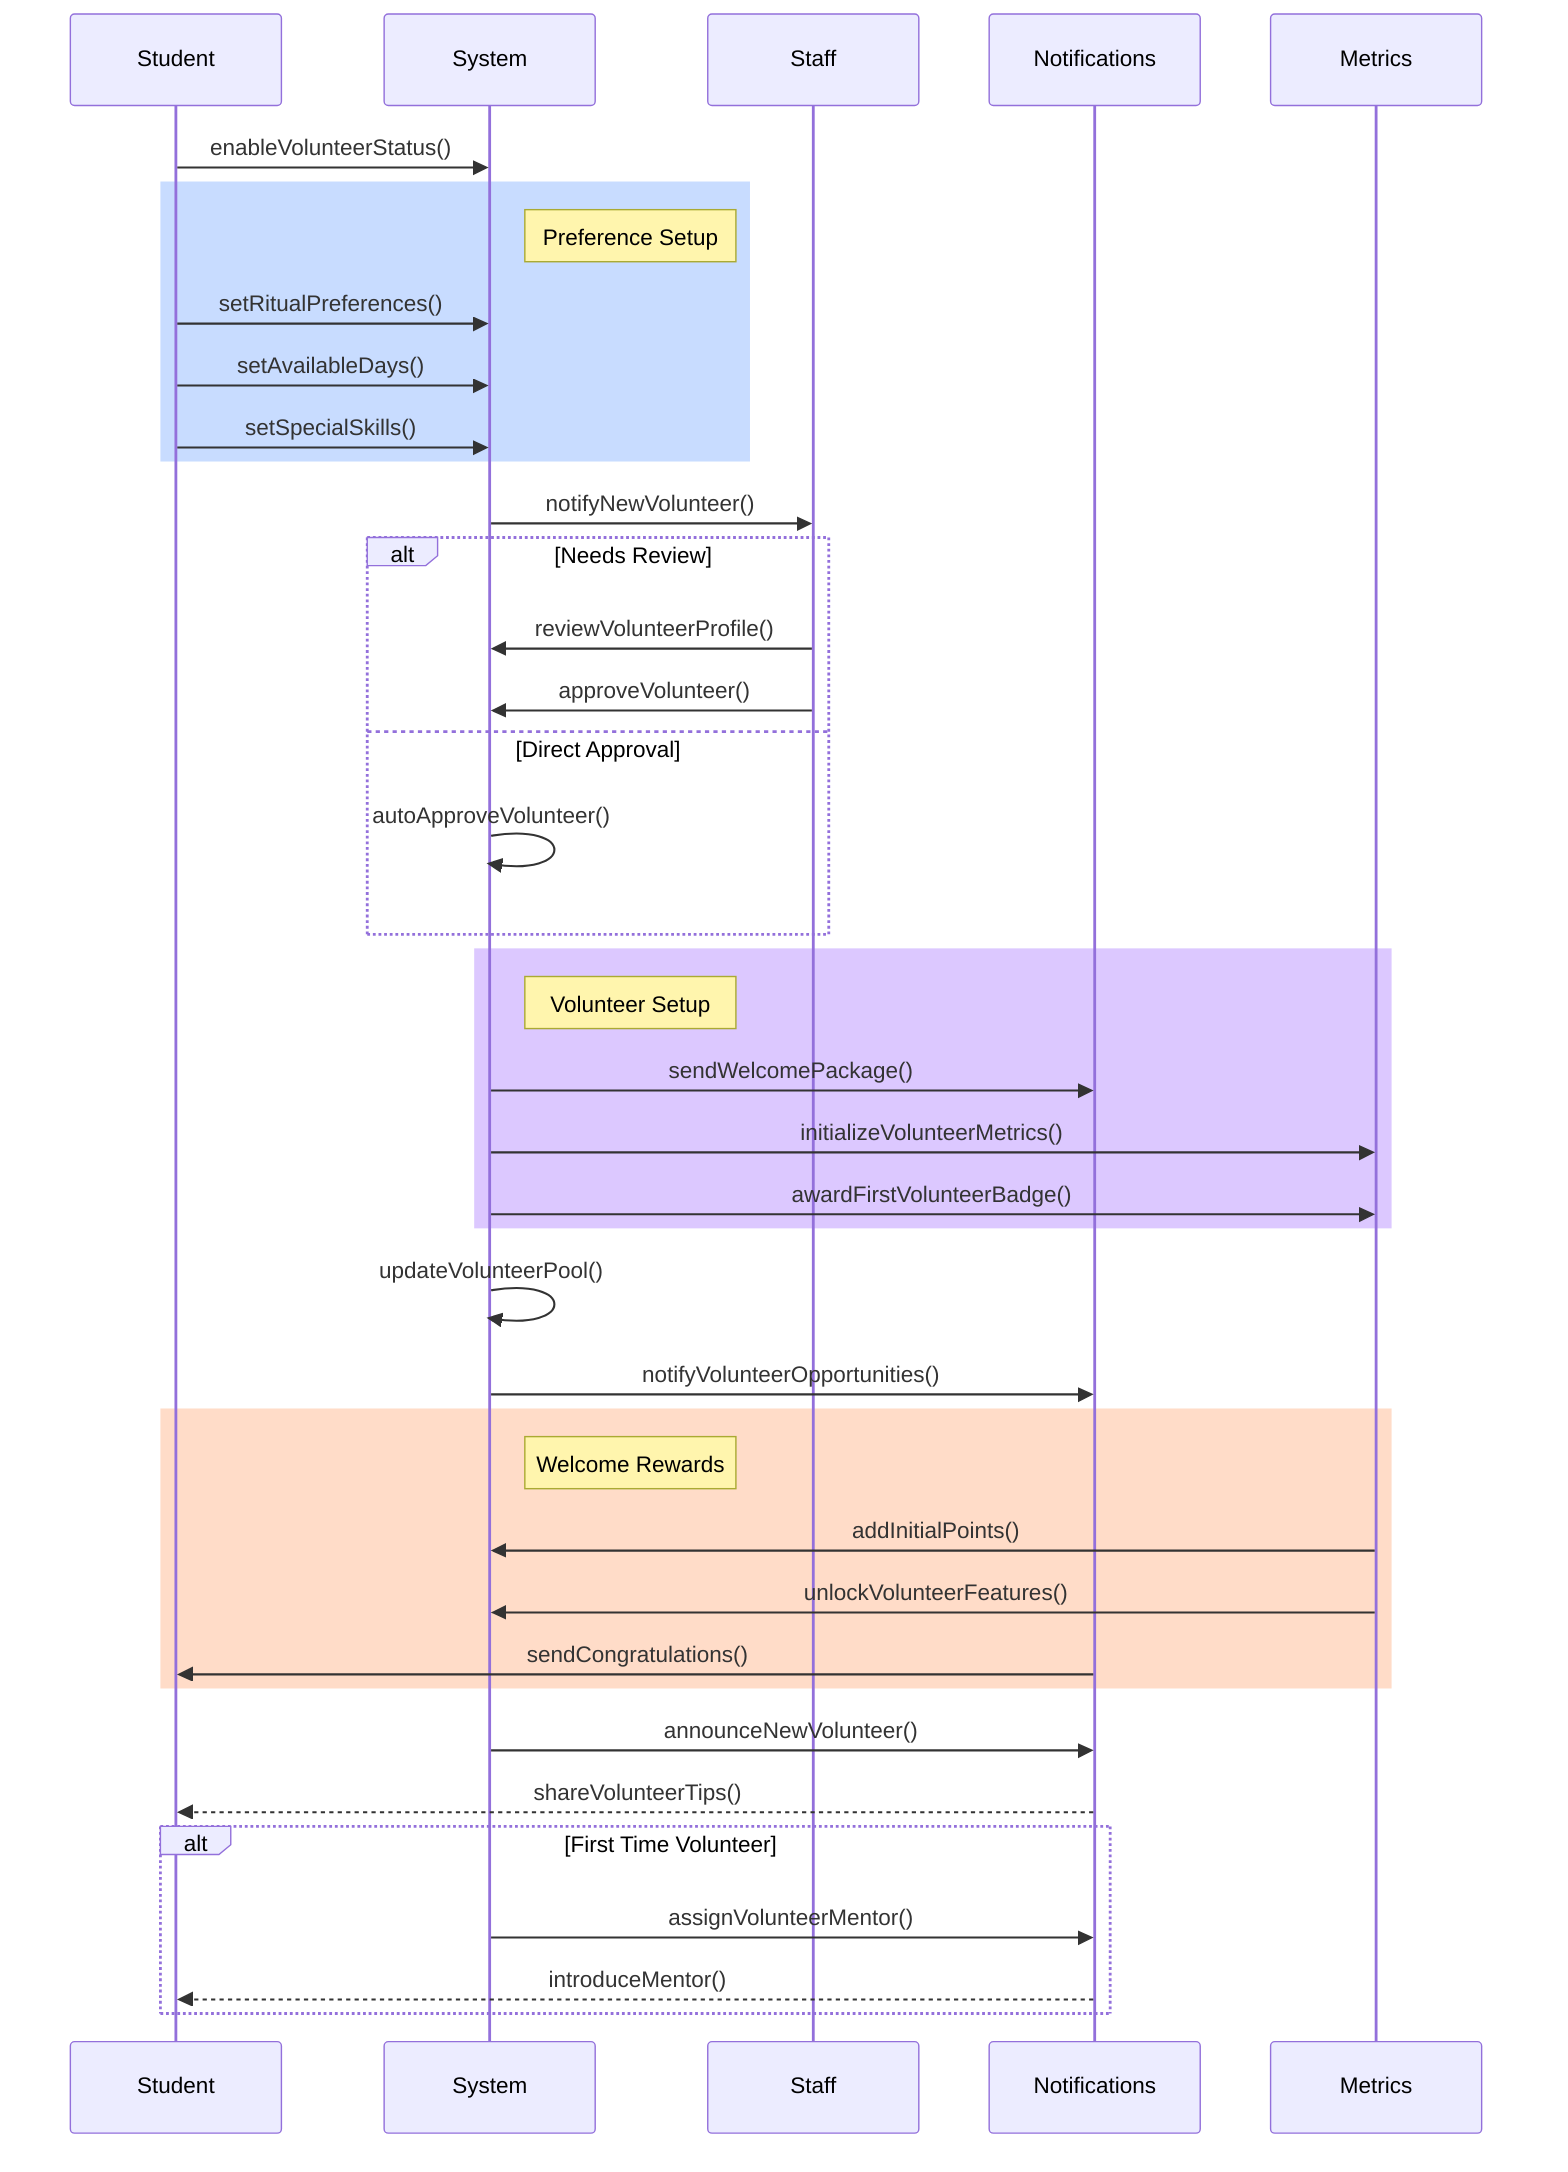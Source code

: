 sequenceDiagram
    participant St as Student
    participant S as System
    participant Staff
    participant N as Notifications
    participant M as Metrics

    %% Phase 1: Volunteer Registration
    St->>S: enableVolunteerStatus()
    
    rect rgb(200, 220, 255)
        Note right of S: Preference Setup
        St->>S: setRitualPreferences()
        St->>S: setAvailableDays()
        St->>S: setSpecialSkills()
    end

    %% Phase 2: Validation
    S->>Staff: notifyNewVolunteer()
    
    alt Needs Review
        Staff->>S: reviewVolunteerProfile()
        Staff->>S: approveVolunteer()
    else Direct Approval
        S->>S: autoApproveVolunteer()
    end

    %% Phase 3: Onboarding
    rect rgb(220, 200, 255)
        Note right of S: Volunteer Setup
        S->>N: sendWelcomePackage()
        S->>M: initializeVolunteerMetrics()
        S->>M: awardFirstVolunteerBadge()
    end

    %% Phase 4: Activation
    S->>S: updateVolunteerPool()
    S->>N: notifyVolunteerOpportunities()

    %% Phase 5: Initial Rewards
    rect rgb(255, 220, 200)
        Note right of S: Welcome Rewards
        M->>S: addInitialPoints()
        M->>S: unlockVolunteerFeatures()
        N->>St: sendCongratulations()
    end

    %% Phase 6: Community Integration
    S->>N: announceNewVolunteer()
    N-->>St: shareVolunteerTips()
    
    alt First Time Volunteer
        S->>N: assignVolunteerMentor()
        N-->>St: introduceMentor()
    end